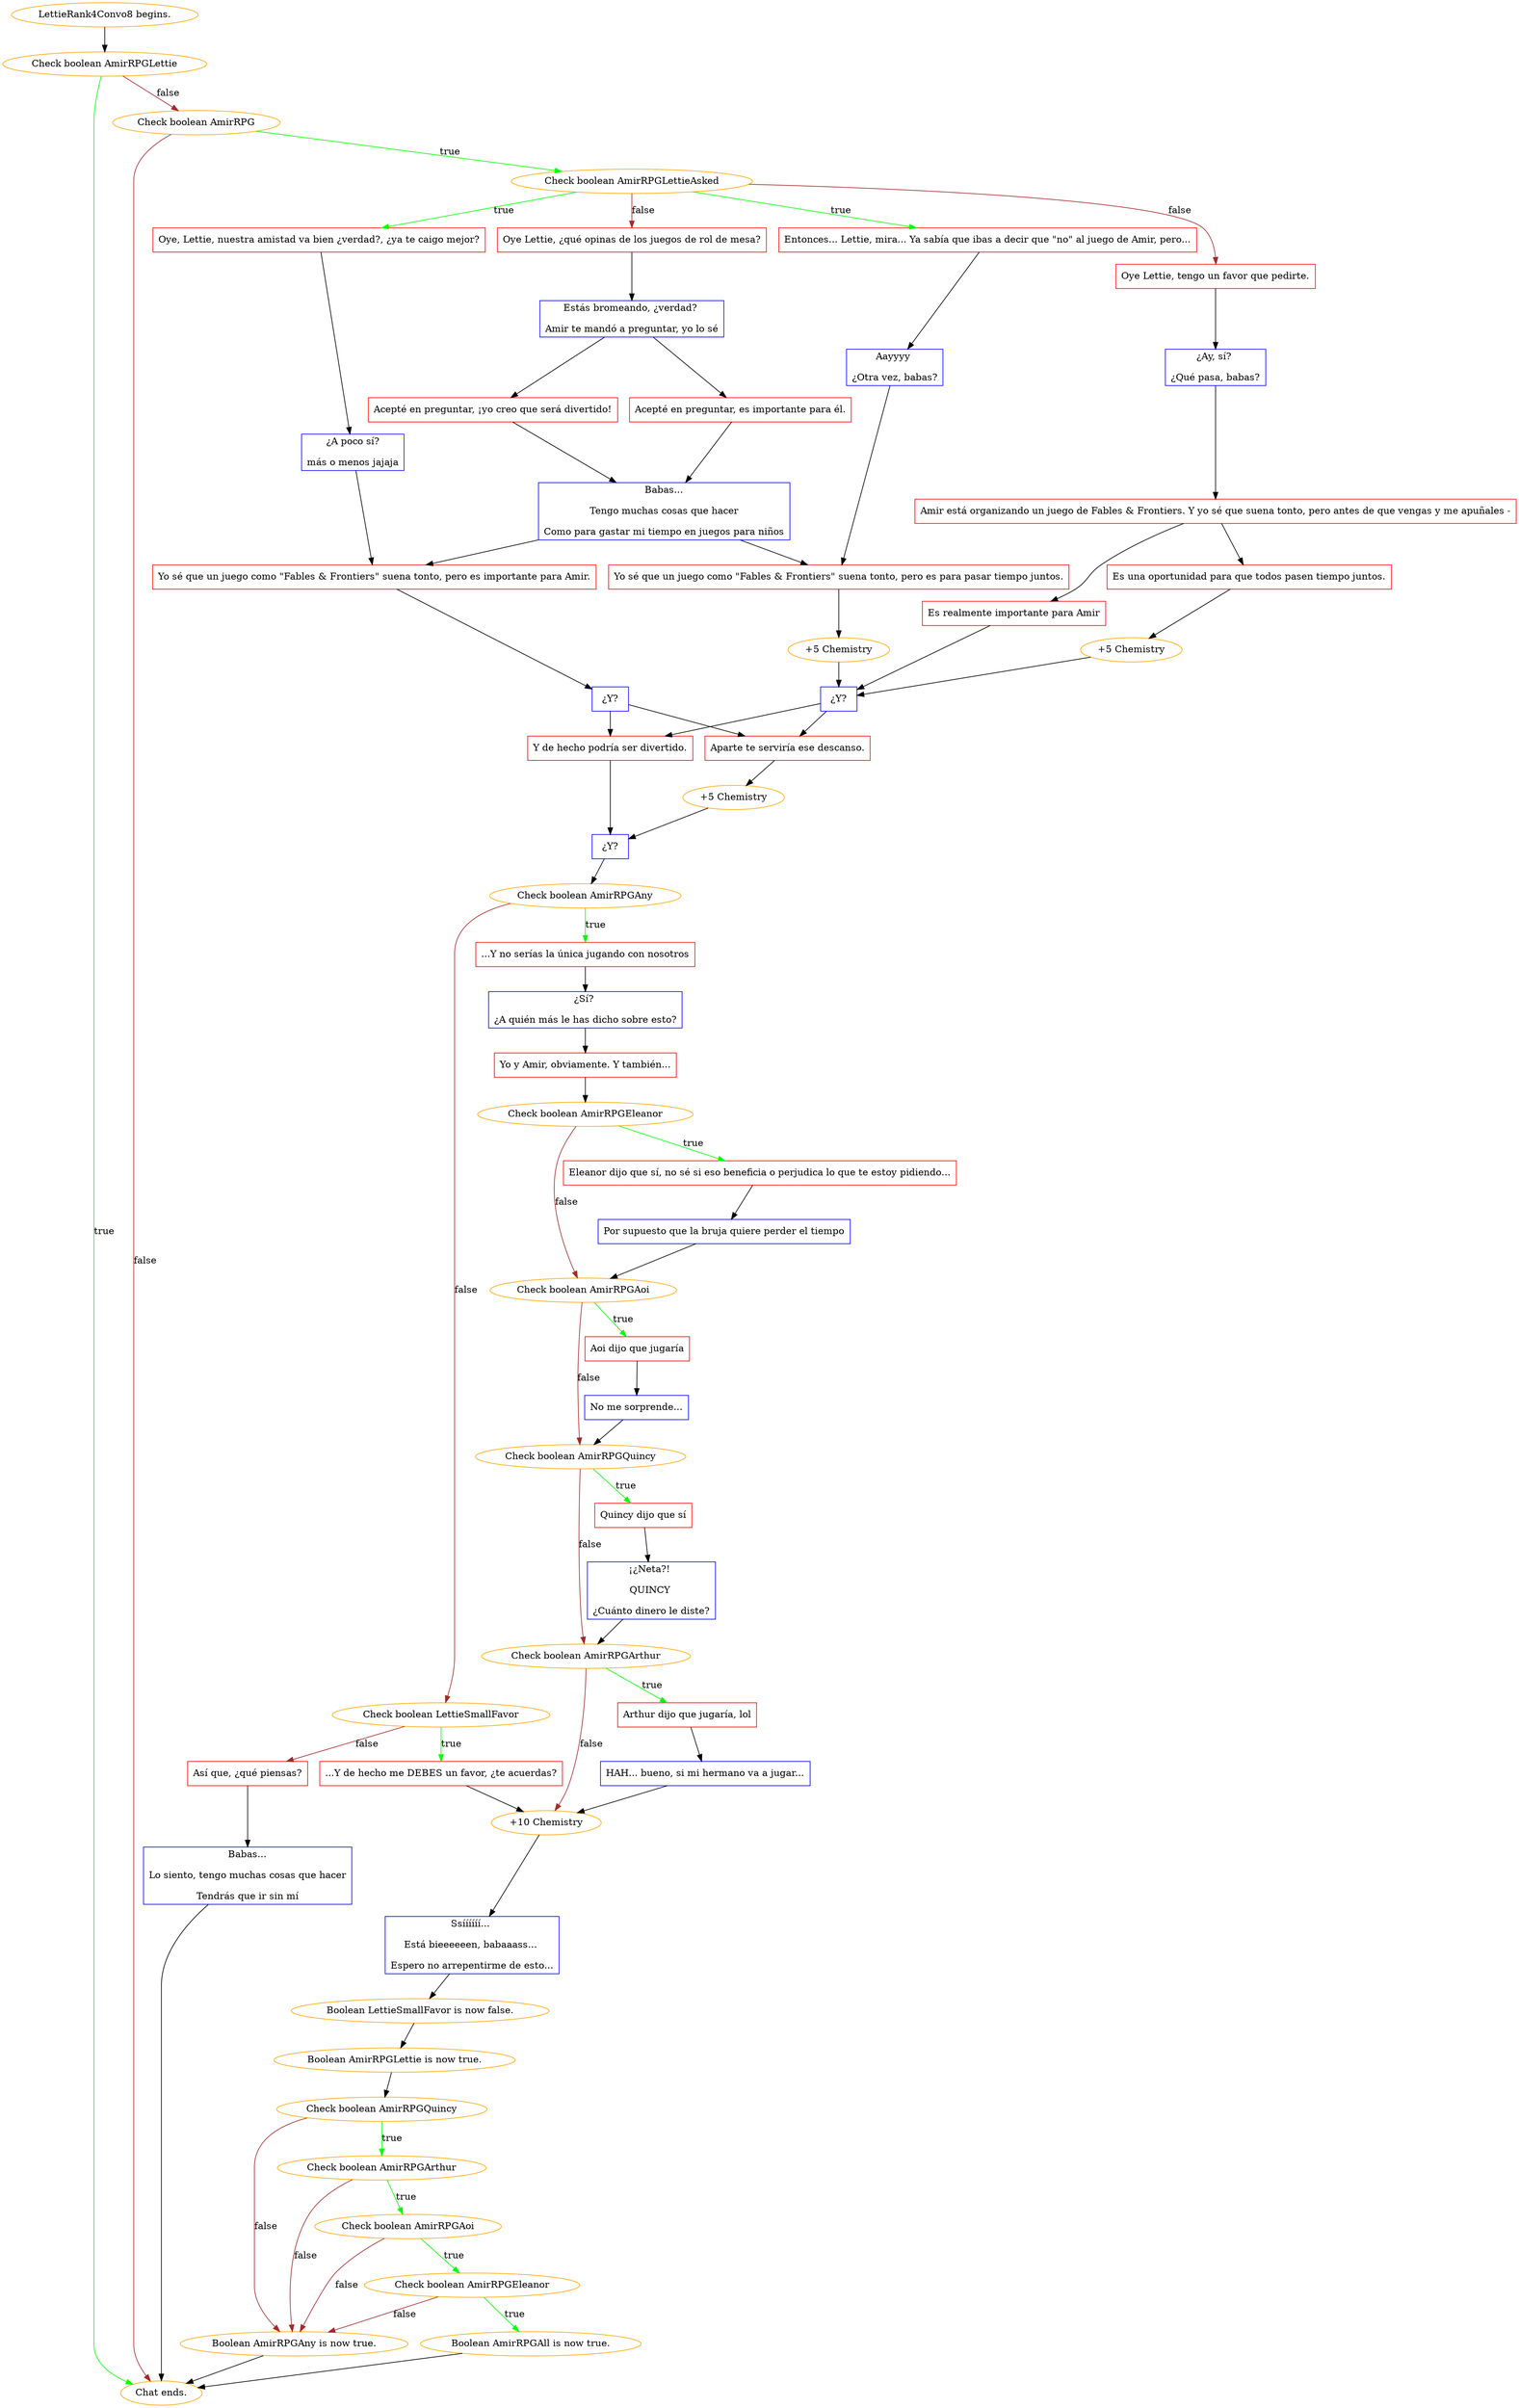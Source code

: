digraph {
	"LettieRank4Convo8 begins." [color=orange];
		"LettieRank4Convo8 begins." -> j1847364543;
	j1847364543 [label="Check boolean AmirRPGLettie",color=orange];
		j1847364543 -> "Chat ends." [label=true,color=green];
		j1847364543 -> j4221295990 [label=false,color=brown];
	"Chat ends." [color=orange];
	j4221295990 [label="Check boolean AmirRPG",color=orange];
		j4221295990 -> j3900940289 [label=true,color=green];
		j4221295990 -> "Chat ends." [label=false,color=brown];
	j3900940289 [label="Check boolean AmirRPGLettieAsked",color=orange];
		j3900940289 -> j1816917613 [label=true,color=green];
		j3900940289 -> j1171531628 [label=true,color=green];
		j3900940289 -> j1992626482 [label=false,color=brown];
		j3900940289 -> j2651093015 [label=false,color=brown];
	j1816917613 [label="Entonces... Lettie, mira... Ya sabía que ibas a decir que \"no\" al juego de Amir, pero...",shape=box,color=red];
		j1816917613 -> j4068000125;
	j1171531628 [label="Oye, Lettie, nuestra amistad va bien ¿verdad?, ¿ya te caigo mejor?",shape=box,color=red];
		j1171531628 -> j1474323626;
	j1992626482 [label="Oye Lettie, ¿qué opinas de los juegos de rol de mesa?",shape=box,color=red];
		j1992626482 -> j4175396616;
	j2651093015 [label="Oye Lettie, tengo un favor que pedirte.",shape=box,color=red];
		j2651093015 -> j3936932689;
	j4068000125 [label="Aayyyy 
¿Otra vez, babas?",shape=box,color=blue];
		j4068000125 -> j465870746;
	j1474323626 [label="¿A poco sí?
más o menos jajaja",shape=box,color=blue];
		j1474323626 -> j3845020302;
	j4175396616 [label="Estás bromeando, ¿verdad? 
Amir te mandó a preguntar, yo lo sé",shape=box,color=blue];
		j4175396616 -> j1831199733;
		j4175396616 -> j272144744;
	j3936932689 [label="¿Ay, sí? 
¿Qué pasa, babas?",shape=box,color=blue];
		j3936932689 -> j1859952371;
	j465870746 [label="Yo sé que un juego como \"Fables & Frontiers\" suena tonto, pero es para pasar tiempo juntos.",shape=box,color=red];
		j465870746 -> j728016135;
	j3845020302 [label="Yo sé que un juego como \"Fables & Frontiers\" suena tonto, pero es importante para Amir.",shape=box,color=red];
		j3845020302 -> j927082303;
	j1831199733 [label="Acepté en preguntar, ¡yo creo que será divertido!",shape=box,color=red];
		j1831199733 -> j4056670776;
	j272144744 [label="Acepté en preguntar, es importante para él.",shape=box,color=red];
		j272144744 -> j4056670776;
	j1859952371 [label="Amir está organizando un juego de Fables & Frontiers. Y yo sé que suena tonto, pero antes de que vengas y me apuñales -",shape=box,color=red];
		j1859952371 -> j2038284361;
		j1859952371 -> j3014625684;
	j728016135 [label="+5 Chemistry",color=orange];
		j728016135 -> j3038819305;
	j927082303 [label="¿Y?",shape=box,color=blue];
		j927082303 -> j1398218799;
		j927082303 -> j553255225;
	j4056670776 [label="Babas...
Tengo muchas cosas que hacer
Como para gastar mi tiempo en juegos para niños",shape=box,color=blue];
		j4056670776 -> j465870746;
		j4056670776 -> j3845020302;
	j2038284361 [label="Es una oportunidad para que todos pasen tiempo juntos.",shape=box,color=red];
		j2038284361 -> j4202873328;
	j3014625684 [label="Es realmente importante para Amir",shape=box,color=red];
		j3014625684 -> j3038819305;
	j3038819305 [label="¿Y?",shape=box,color=blue];
		j3038819305 -> j553255225;
		j3038819305 -> j1398218799;
	j1398218799 [label="Y de hecho podría ser divertido.",shape=box,color=red];
		j1398218799 -> j2586468477;
	j553255225 [label="Aparte te serviría ese descanso.",shape=box,color=red];
		j553255225 -> j2666683536;
	j4202873328 [label="+5 Chemistry",color=orange];
		j4202873328 -> j3038819305;
	j2586468477 [label="¿Y?",shape=box,color=blue];
		j2586468477 -> j1306803518;
	j2666683536 [label="+5 Chemistry",color=orange];
		j2666683536 -> j2586468477;
	j1306803518 [label="Check boolean AmirRPGAny",color=orange];
		j1306803518 -> j427423547 [label=true,color=green];
		j1306803518 -> j979637190 [label=false,color=brown];
	j427423547 [label="...Y no serías la única jugando con nosotros",shape=box,color=red];
		j427423547 -> j1237464745;
	j979637190 [label="Check boolean LettieSmallFavor",color=orange];
		j979637190 -> j2978512470 [label=true,color=green];
		j979637190 -> j2539882029 [label=false,color=brown];
	j1237464745 [label="¿Sí? 
¿A quién más le has dicho sobre esto?",shape=box,color=blue];
		j1237464745 -> j2973192143;
	j2978512470 [label="...Y de hecho me DEBES un favor, ¿te acuerdas?",shape=box,color=red];
		j2978512470 -> j609878557;
	j2539882029 [label="Así que, ¿qué piensas?",shape=box,color=red];
		j2539882029 -> j4183460264;
	j2973192143 [label="Yo y Amir, obviamente. Y también...",shape=box,color=red];
		j2973192143 -> j3426062266;
	j609878557 [label="+10 Chemistry",color=orange];
		j609878557 -> j660444241;
	j4183460264 [label="Babas...
Lo siento, tengo muchas cosas que hacer
Tendrás que ir sin mí",shape=box,color=blue];
		j4183460264 -> "Chat ends.";
	j3426062266 [label="Check boolean AmirRPGEleanor",color=orange];
		j3426062266 -> j4014215476 [label=true,color=green];
		j3426062266 -> j276093388 [label=false,color=brown];
	j660444241 [label="Ssíííííí... 
Está bieeeeeen, babaaass... 
Espero no arrepentirme de esto...",shape=box,color=blue];
		j660444241 -> j708310595;
	j4014215476 [label="Eleanor dijo que sí, no sé si eso beneficia o perjudica lo que te estoy pidiendo...",shape=box,color=red];
		j4014215476 -> j2394272494;
	j276093388 [label="Check boolean AmirRPGAoi",color=orange];
		j276093388 -> j1526786492 [label=true,color=green];
		j276093388 -> j3057950938 [label=false,color=brown];
	j708310595 [label="Boolean LettieSmallFavor is now false.",color=orange];
		j708310595 -> j2069131733;
	j2394272494 [label="Por supuesto que la bruja quiere perder el tiempo",shape=box,color=blue];
		j2394272494 -> j276093388;
	j1526786492 [label="Aoi dijo que jugaría",shape=box,color=red];
		j1526786492 -> j2713577551;
	j3057950938 [label="Check boolean AmirRPGQuincy",color=orange];
		j3057950938 -> j569745005 [label=true,color=green];
		j3057950938 -> j689492531 [label=false,color=brown];
	j2069131733 [label="Boolean AmirRPGLettie is now true.",color=orange];
		j2069131733 -> j4165480782;
	j2713577551 [label="No me sorprende...",shape=box,color=blue];
		j2713577551 -> j3057950938;
	j569745005 [label="Quincy dijo que sí",shape=box,color=red];
		j569745005 -> j880548553;
	j689492531 [label="Check boolean AmirRPGArthur",color=orange];
		j689492531 -> j2367131136 [label=true,color=green];
		j689492531 -> j609878557 [label=false,color=brown];
	j4165480782 [label="Check boolean AmirRPGQuincy",color=orange];
		j4165480782 -> j2573261149 [label=true,color=green];
		j4165480782 -> j1992773596 [label=false,color=brown];
	j880548553 [label="¡¿Neta?! 
QUINCY 
¿Cuánto dinero le diste?",shape=box,color=blue];
		j880548553 -> j689492531;
	j2367131136 [label="Arthur dijo que jugaría, lol",shape=box,color=red];
		j2367131136 -> j3388431850;
	j2573261149 [label="Check boolean AmirRPGArthur",color=orange];
		j2573261149 -> j2494139801 [label=true,color=green];
		j2573261149 -> j1992773596 [label=false,color=brown];
	j1992773596 [label="Boolean AmirRPGAny is now true.",color=orange];
		j1992773596 -> "Chat ends.";
	j3388431850 [label="HAH... bueno, si mi hermano va a jugar...",shape=box,color=blue];
		j3388431850 -> j609878557;
	j2494139801 [label="Check boolean AmirRPGAoi",color=orange];
		j2494139801 -> j3993582263 [label=true,color=green];
		j2494139801 -> j1992773596 [label=false,color=brown];
	j3993582263 [label="Check boolean AmirRPGEleanor",color=orange];
		j3993582263 -> j2677000302 [label=true,color=green];
		j3993582263 -> j1992773596 [label=false,color=brown];
	j2677000302 [label="Boolean AmirRPGAll is now true.",color=orange];
		j2677000302 -> "Chat ends.";
}
